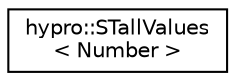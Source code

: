 digraph "Graphical Class Hierarchy"
{
  edge [fontname="Helvetica",fontsize="10",labelfontname="Helvetica",labelfontsize="10"];
  node [fontname="Helvetica",fontsize="10",shape=record];
  rankdir="LR";
  Node1 [label="hypro::STallValues\l\< Number \>",height=0.2,width=0.4,color="black", fillcolor="white", style="filled",URL="$structhypro_1_1STallValues.html",tooltip="STallValues as struct for all for reachability analysis relevant EVD values for constant flow of loca..."];
}
